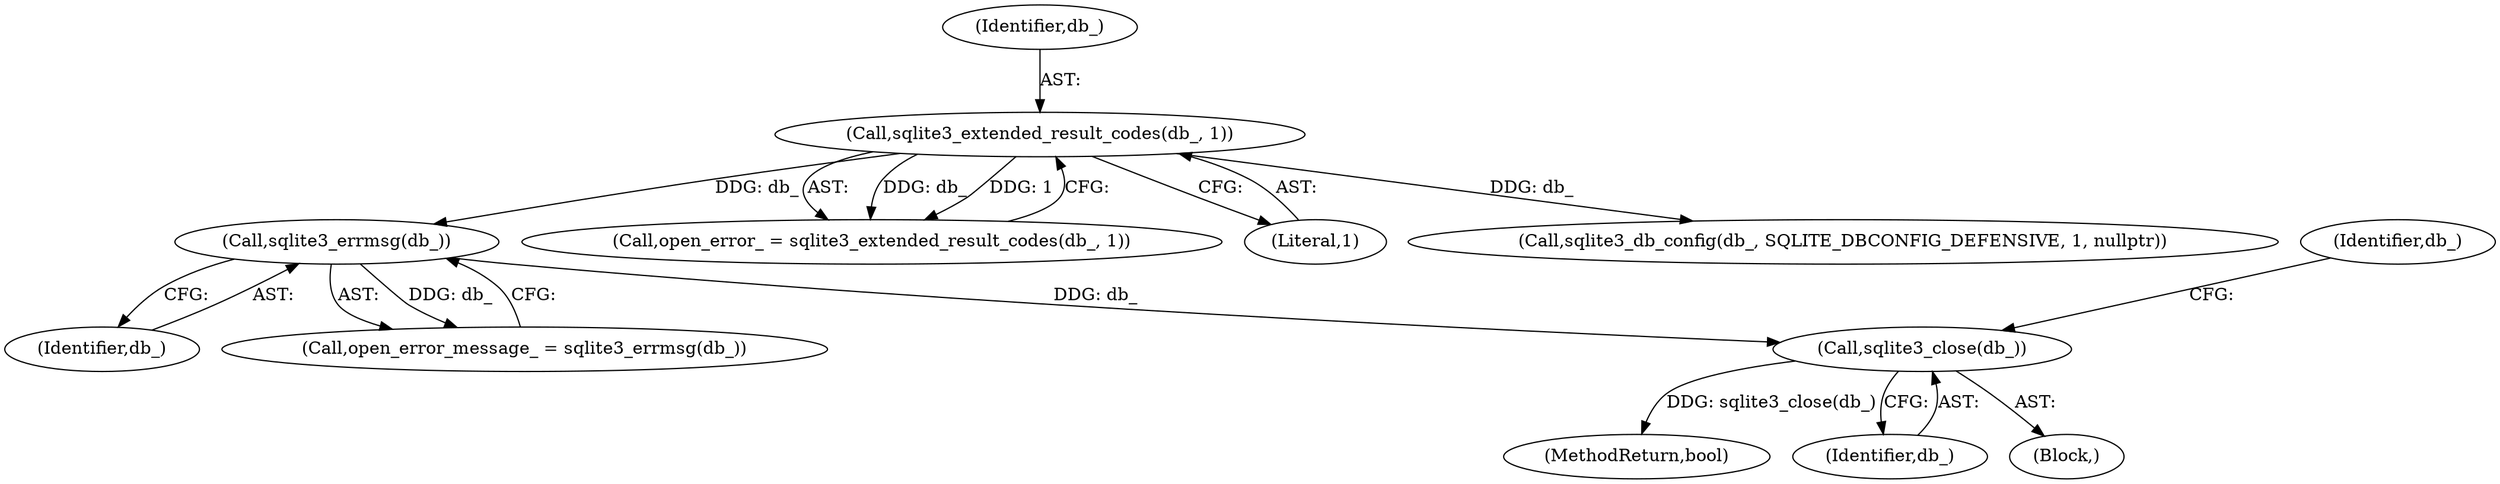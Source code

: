 digraph "0_Chrome_a06c5187775536a68f035f16cdb8bc47b9bfad24@API" {
"1000162" [label="(Call,sqlite3_close(db_))"];
"1000154" [label="(Call,sqlite3_errmsg(db_))"];
"1000144" [label="(Call,sqlite3_extended_result_codes(db_, 1))"];
"1000144" [label="(Call,sqlite3_extended_result_codes(db_, 1))"];
"1000223" [label="(MethodReturn,bool)"];
"1000145" [label="(Identifier,db_)"];
"1000142" [label="(Call,open_error_ = sqlite3_extended_result_codes(db_, 1))"];
"1000155" [label="(Identifier,db_)"];
"1000163" [label="(Identifier,db_)"];
"1000151" [label="(Block,)"];
"1000165" [label="(Identifier,db_)"];
"1000146" [label="(Literal,1)"];
"1000171" [label="(Call,sqlite3_db_config(db_, SQLITE_DBCONFIG_DEFENSIVE, 1, nullptr))"];
"1000152" [label="(Call,open_error_message_ = sqlite3_errmsg(db_))"];
"1000154" [label="(Call,sqlite3_errmsg(db_))"];
"1000162" [label="(Call,sqlite3_close(db_))"];
"1000162" -> "1000151"  [label="AST: "];
"1000162" -> "1000163"  [label="CFG: "];
"1000163" -> "1000162"  [label="AST: "];
"1000165" -> "1000162"  [label="CFG: "];
"1000162" -> "1000223"  [label="DDG: sqlite3_close(db_)"];
"1000154" -> "1000162"  [label="DDG: db_"];
"1000154" -> "1000152"  [label="AST: "];
"1000154" -> "1000155"  [label="CFG: "];
"1000155" -> "1000154"  [label="AST: "];
"1000152" -> "1000154"  [label="CFG: "];
"1000154" -> "1000152"  [label="DDG: db_"];
"1000144" -> "1000154"  [label="DDG: db_"];
"1000144" -> "1000142"  [label="AST: "];
"1000144" -> "1000146"  [label="CFG: "];
"1000145" -> "1000144"  [label="AST: "];
"1000146" -> "1000144"  [label="AST: "];
"1000142" -> "1000144"  [label="CFG: "];
"1000144" -> "1000142"  [label="DDG: db_"];
"1000144" -> "1000142"  [label="DDG: 1"];
"1000144" -> "1000171"  [label="DDG: db_"];
}

